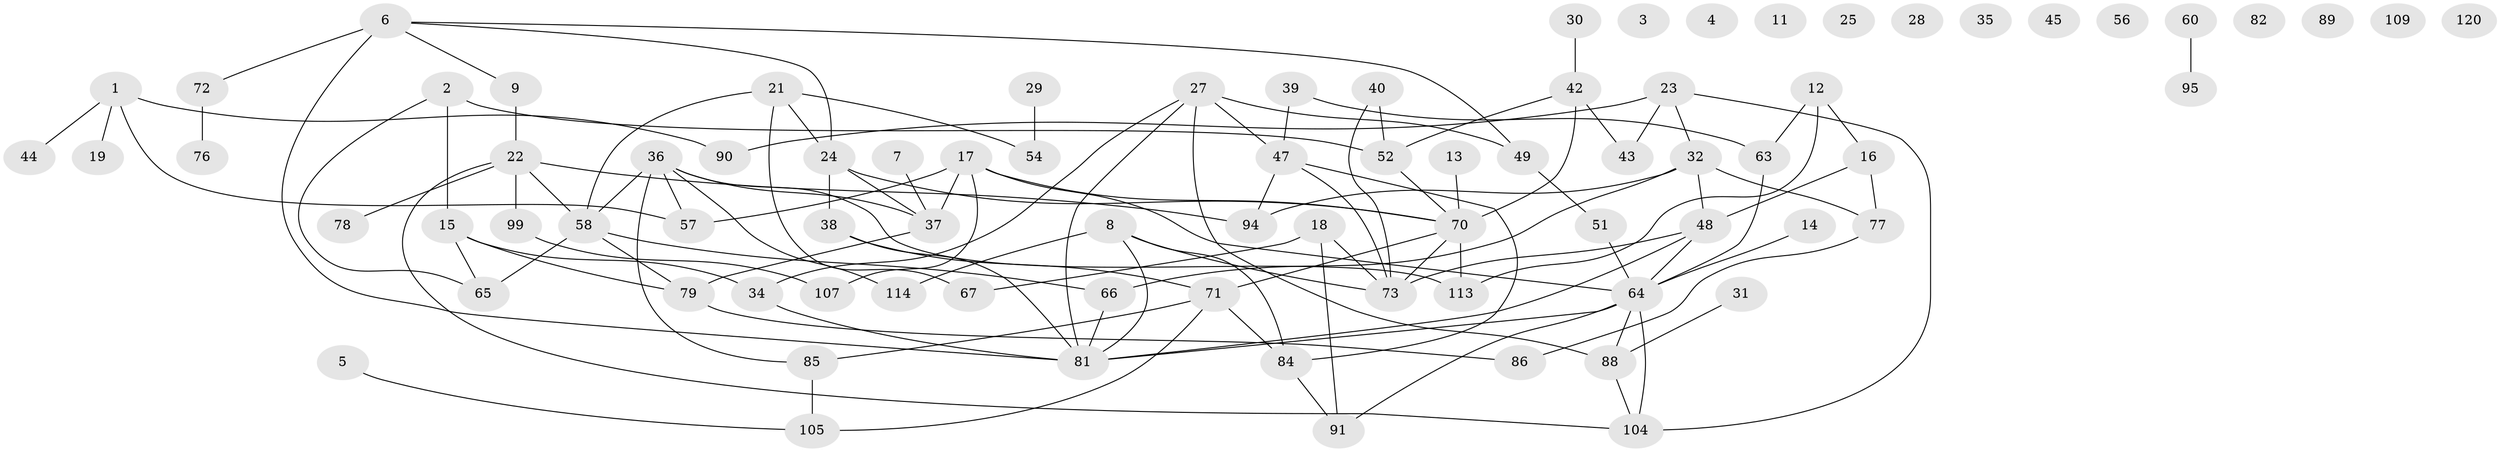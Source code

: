 // Generated by graph-tools (version 1.1) at 2025/23/03/03/25 07:23:28]
// undirected, 82 vertices, 114 edges
graph export_dot {
graph [start="1"]
  node [color=gray90,style=filled];
  1 [super="+10"];
  2;
  3;
  4;
  5 [super="+55"];
  6 [super="+62"];
  7;
  8 [super="+53"];
  9 [super="+50"];
  11;
  12 [super="+41"];
  13;
  14;
  15 [super="+46"];
  16 [super="+20"];
  17 [super="+101"];
  18 [super="+112"];
  19;
  21;
  22 [super="+98"];
  23 [super="+26"];
  24 [super="+106"];
  25;
  27 [super="+111"];
  28;
  29 [super="+69"];
  30;
  31;
  32 [super="+33"];
  34;
  35;
  36 [super="+75"];
  37 [super="+74"];
  38 [super="+93"];
  39 [super="+116"];
  40;
  42 [super="+68"];
  43;
  44;
  45;
  47;
  48 [super="+59"];
  49 [super="+97"];
  51;
  52;
  54;
  56;
  57 [super="+61"];
  58 [super="+83"];
  60;
  63 [super="+115"];
  64 [super="+87"];
  65 [super="+92"];
  66;
  67;
  70 [super="+102"];
  71;
  72;
  73 [super="+100"];
  76;
  77 [super="+103"];
  78 [super="+80"];
  79 [super="+110"];
  81 [super="+118"];
  82;
  84 [super="+119"];
  85;
  86;
  88 [super="+117"];
  89;
  90;
  91;
  94 [super="+96"];
  95;
  99;
  104;
  105;
  107 [super="+108"];
  109;
  113;
  114;
  120;
  1 -- 19;
  1 -- 44;
  1 -- 57;
  1 -- 90;
  2 -- 52;
  2 -- 15;
  2 -- 65;
  5 -- 105;
  6 -- 9;
  6 -- 24;
  6 -- 49;
  6 -- 72 [weight=2];
  6 -- 81;
  7 -- 37;
  8 -- 81;
  8 -- 84;
  8 -- 114;
  8 -- 73;
  9 -- 22;
  12 -- 16;
  12 -- 113;
  12 -- 63;
  13 -- 70;
  14 -- 64;
  15 -- 34;
  15 -- 79;
  15 -- 65;
  16 -- 48;
  16 -- 77;
  17 -- 57;
  17 -- 64;
  17 -- 107;
  17 -- 70;
  17 -- 37;
  18 -- 67;
  18 -- 91;
  18 -- 73;
  21 -- 54;
  21 -- 58;
  21 -- 67;
  21 -- 24;
  22 -- 99;
  22 -- 94;
  22 -- 104;
  22 -- 58;
  22 -- 78;
  23 -- 43;
  23 -- 104;
  23 -- 32;
  23 -- 90;
  24 -- 37;
  24 -- 70;
  24 -- 38;
  27 -- 34;
  27 -- 49;
  27 -- 81;
  27 -- 47;
  27 -- 88;
  29 -- 54;
  30 -- 42;
  31 -- 88;
  32 -- 48;
  32 -- 77 [weight=2];
  32 -- 66;
  32 -- 94;
  34 -- 81;
  36 -- 58;
  36 -- 113;
  36 -- 114;
  36 -- 57;
  36 -- 85;
  36 -- 37;
  37 -- 79;
  38 -- 71;
  38 -- 81;
  39 -- 47;
  39 -- 63;
  40 -- 52;
  40 -- 73;
  42 -- 43;
  42 -- 52;
  42 -- 70;
  47 -- 84 [weight=2];
  47 -- 94;
  47 -- 73;
  48 -- 64;
  48 -- 73;
  48 -- 81;
  49 -- 51;
  51 -- 64;
  52 -- 70;
  58 -- 79;
  58 -- 66;
  58 -- 65;
  60 -- 95;
  63 -- 64;
  64 -- 91;
  64 -- 104;
  64 -- 88;
  64 -- 81;
  66 -- 81;
  70 -- 71;
  70 -- 73;
  70 -- 113;
  71 -- 84;
  71 -- 85;
  71 -- 105;
  72 -- 76;
  77 -- 86;
  79 -- 86;
  84 -- 91;
  85 -- 105;
  88 -- 104;
  99 -- 107;
}
